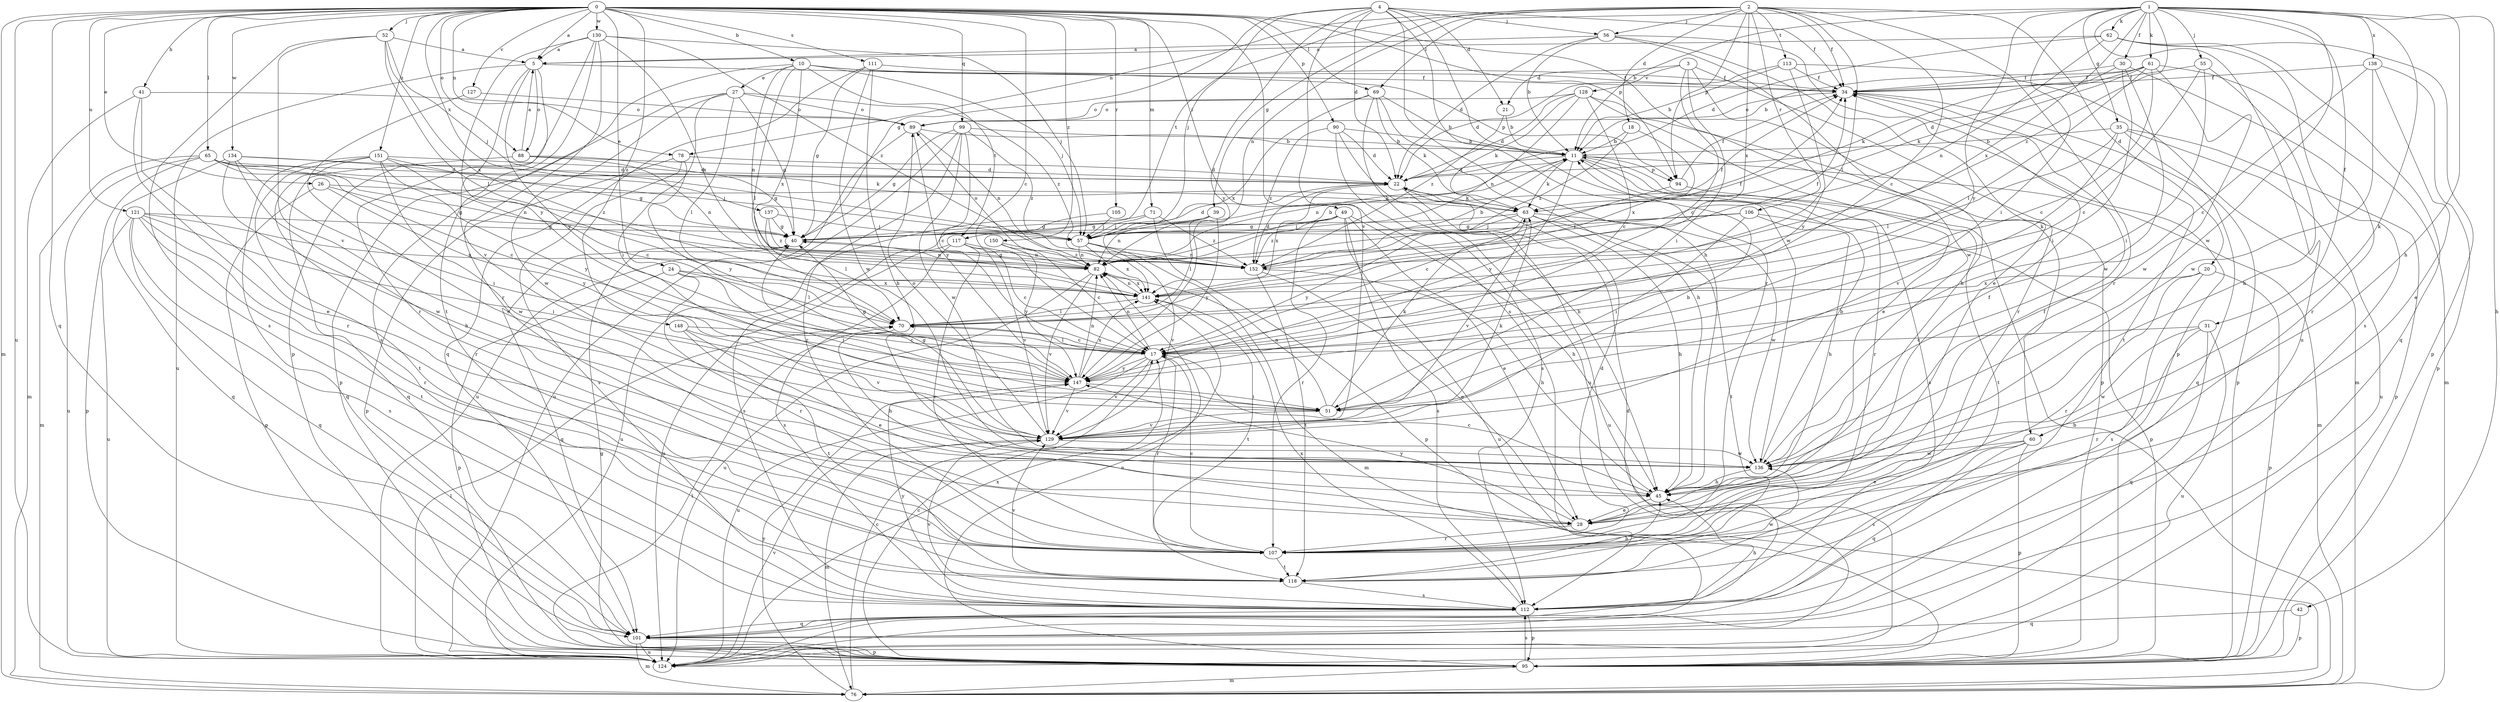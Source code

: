 strict digraph  {
0;
1;
2;
3;
4;
5;
10;
11;
17;
18;
20;
21;
22;
24;
26;
27;
28;
30;
31;
34;
35;
39;
40;
41;
42;
45;
49;
51;
52;
55;
56;
57;
60;
61;
62;
63;
65;
69;
70;
71;
76;
78;
82;
88;
89;
90;
94;
95;
99;
101;
105;
106;
107;
111;
112;
113;
117;
118;
121;
124;
127;
128;
129;
130;
134;
136;
137;
138;
141;
147;
148;
150;
151;
152;
0 -> 5  [label=a];
0 -> 10  [label=b];
0 -> 17  [label=c];
0 -> 24  [label=e];
0 -> 26  [label=e];
0 -> 41  [label=h];
0 -> 49  [label=i];
0 -> 52  [label=j];
0 -> 60  [label=k];
0 -> 65  [label=l];
0 -> 69  [label=l];
0 -> 71  [label=m];
0 -> 76  [label=m];
0 -> 78  [label=n];
0 -> 88  [label=o];
0 -> 90  [label=p];
0 -> 94  [label=p];
0 -> 99  [label=q];
0 -> 101  [label=q];
0 -> 105  [label=r];
0 -> 111  [label=s];
0 -> 112  [label=s];
0 -> 121  [label=u];
0 -> 124  [label=u];
0 -> 127  [label=v];
0 -> 130  [label=w];
0 -> 134  [label=w];
0 -> 137  [label=x];
0 -> 148  [label=z];
0 -> 150  [label=z];
0 -> 151  [label=z];
1 -> 11  [label=b];
1 -> 30  [label=f];
1 -> 31  [label=f];
1 -> 35  [label=g];
1 -> 42  [label=h];
1 -> 45  [label=h];
1 -> 51  [label=i];
1 -> 55  [label=j];
1 -> 60  [label=k];
1 -> 61  [label=k];
1 -> 62  [label=k];
1 -> 69  [label=l];
1 -> 124  [label=u];
1 -> 136  [label=w];
1 -> 138  [label=x];
1 -> 141  [label=x];
1 -> 147  [label=y];
1 -> 152  [label=z];
2 -> 17  [label=c];
2 -> 18  [label=d];
2 -> 20  [label=d];
2 -> 34  [label=f];
2 -> 39  [label=g];
2 -> 56  [label=j];
2 -> 70  [label=l];
2 -> 78  [label=n];
2 -> 82  [label=n];
2 -> 94  [label=p];
2 -> 106  [label=r];
2 -> 107  [label=r];
2 -> 113  [label=t];
2 -> 117  [label=t];
2 -> 141  [label=x];
3 -> 17  [label=c];
3 -> 21  [label=d];
3 -> 45  [label=h];
3 -> 51  [label=i];
3 -> 107  [label=r];
3 -> 128  [label=v];
4 -> 21  [label=d];
4 -> 22  [label=d];
4 -> 34  [label=f];
4 -> 40  [label=g];
4 -> 45  [label=h];
4 -> 56  [label=j];
4 -> 57  [label=j];
4 -> 107  [label=r];
4 -> 129  [label=v];
4 -> 136  [label=w];
4 -> 147  [label=y];
5 -> 34  [label=f];
5 -> 88  [label=o];
5 -> 107  [label=r];
5 -> 124  [label=u];
5 -> 129  [label=v];
5 -> 147  [label=y];
10 -> 27  [label=e];
10 -> 34  [label=f];
10 -> 57  [label=j];
10 -> 70  [label=l];
10 -> 82  [label=n];
10 -> 94  [label=p];
10 -> 112  [label=s];
10 -> 117  [label=t];
10 -> 141  [label=x];
11 -> 22  [label=d];
11 -> 63  [label=k];
11 -> 76  [label=m];
11 -> 82  [label=n];
11 -> 94  [label=p];
11 -> 107  [label=r];
11 -> 112  [label=s];
11 -> 147  [label=y];
17 -> 70  [label=l];
17 -> 82  [label=n];
17 -> 107  [label=r];
17 -> 124  [label=u];
17 -> 129  [label=v];
17 -> 147  [label=y];
18 -> 11  [label=b];
18 -> 141  [label=x];
18 -> 152  [label=z];
20 -> 95  [label=p];
20 -> 107  [label=r];
20 -> 112  [label=s];
20 -> 141  [label=x];
21 -> 11  [label=b];
21 -> 152  [label=z];
22 -> 63  [label=k];
22 -> 124  [label=u];
22 -> 141  [label=x];
24 -> 51  [label=i];
24 -> 70  [label=l];
24 -> 95  [label=p];
24 -> 107  [label=r];
24 -> 141  [label=x];
26 -> 40  [label=g];
26 -> 63  [label=k];
26 -> 95  [label=p];
26 -> 147  [label=y];
27 -> 40  [label=g];
27 -> 51  [label=i];
27 -> 70  [label=l];
27 -> 89  [label=o];
27 -> 95  [label=p];
27 -> 136  [label=w];
27 -> 152  [label=z];
28 -> 34  [label=f];
28 -> 107  [label=r];
28 -> 147  [label=y];
30 -> 34  [label=f];
30 -> 51  [label=i];
30 -> 63  [label=k];
30 -> 107  [label=r];
30 -> 136  [label=w];
31 -> 17  [label=c];
31 -> 101  [label=q];
31 -> 107  [label=r];
31 -> 124  [label=u];
31 -> 136  [label=w];
34 -> 89  [label=o];
34 -> 95  [label=p];
34 -> 118  [label=t];
35 -> 11  [label=b];
35 -> 70  [label=l];
35 -> 95  [label=p];
35 -> 101  [label=q];
35 -> 124  [label=u];
35 -> 129  [label=v];
39 -> 40  [label=g];
39 -> 70  [label=l];
39 -> 82  [label=n];
39 -> 147  [label=y];
40 -> 82  [label=n];
40 -> 101  [label=q];
41 -> 28  [label=e];
41 -> 76  [label=m];
41 -> 89  [label=o];
41 -> 107  [label=r];
42 -> 95  [label=p];
42 -> 101  [label=q];
45 -> 17  [label=c];
45 -> 28  [label=e];
45 -> 34  [label=f];
49 -> 28  [label=e];
49 -> 40  [label=g];
49 -> 45  [label=h];
49 -> 57  [label=j];
49 -> 107  [label=r];
49 -> 112  [label=s];
49 -> 124  [label=u];
49 -> 152  [label=z];
51 -> 63  [label=k];
51 -> 82  [label=n];
51 -> 129  [label=v];
52 -> 5  [label=a];
52 -> 57  [label=j];
52 -> 70  [label=l];
52 -> 112  [label=s];
52 -> 129  [label=v];
52 -> 141  [label=x];
55 -> 17  [label=c];
55 -> 34  [label=f];
55 -> 45  [label=h];
55 -> 51  [label=i];
56 -> 5  [label=a];
56 -> 11  [label=b];
56 -> 22  [label=d];
56 -> 28  [label=e];
56 -> 95  [label=p];
56 -> 136  [label=w];
57 -> 22  [label=d];
57 -> 34  [label=f];
57 -> 76  [label=m];
57 -> 82  [label=n];
57 -> 129  [label=v];
57 -> 141  [label=x];
57 -> 152  [label=z];
60 -> 28  [label=e];
60 -> 95  [label=p];
60 -> 101  [label=q];
60 -> 112  [label=s];
60 -> 136  [label=w];
61 -> 11  [label=b];
61 -> 17  [label=c];
61 -> 22  [label=d];
61 -> 34  [label=f];
61 -> 63  [label=k];
61 -> 70  [label=l];
61 -> 76  [label=m];
61 -> 136  [label=w];
62 -> 5  [label=a];
62 -> 22  [label=d];
62 -> 82  [label=n];
62 -> 95  [label=p];
62 -> 101  [label=q];
62 -> 112  [label=s];
63 -> 40  [label=g];
63 -> 45  [label=h];
63 -> 57  [label=j];
63 -> 118  [label=t];
63 -> 129  [label=v];
63 -> 136  [label=w];
63 -> 147  [label=y];
65 -> 17  [label=c];
65 -> 22  [label=d];
65 -> 57  [label=j];
65 -> 76  [label=m];
65 -> 82  [label=n];
65 -> 95  [label=p];
65 -> 124  [label=u];
65 -> 152  [label=z];
69 -> 11  [label=b];
69 -> 45  [label=h];
69 -> 63  [label=k];
69 -> 89  [label=o];
69 -> 124  [label=u];
69 -> 141  [label=x];
70 -> 17  [label=c];
70 -> 45  [label=h];
71 -> 57  [label=j];
71 -> 95  [label=p];
71 -> 124  [label=u];
71 -> 152  [label=z];
76 -> 11  [label=b];
76 -> 17  [label=c];
76 -> 147  [label=y];
78 -> 22  [label=d];
78 -> 95  [label=p];
78 -> 112  [label=s];
78 -> 147  [label=y];
82 -> 11  [label=b];
82 -> 34  [label=f];
82 -> 40  [label=g];
82 -> 89  [label=o];
82 -> 124  [label=u];
82 -> 129  [label=v];
82 -> 141  [label=x];
88 -> 5  [label=a];
88 -> 22  [label=d];
88 -> 40  [label=g];
88 -> 82  [label=n];
88 -> 101  [label=q];
89 -> 11  [label=b];
89 -> 82  [label=n];
89 -> 124  [label=u];
89 -> 147  [label=y];
90 -> 11  [label=b];
90 -> 22  [label=d];
90 -> 45  [label=h];
90 -> 112  [label=s];
90 -> 152  [label=z];
94 -> 17  [label=c];
94 -> 34  [label=f];
94 -> 118  [label=t];
95 -> 17  [label=c];
95 -> 40  [label=g];
95 -> 70  [label=l];
95 -> 76  [label=m];
95 -> 82  [label=n];
95 -> 112  [label=s];
99 -> 11  [label=b];
99 -> 17  [label=c];
99 -> 40  [label=g];
99 -> 107  [label=r];
99 -> 124  [label=u];
99 -> 136  [label=w];
99 -> 152  [label=z];
101 -> 22  [label=d];
101 -> 76  [label=m];
101 -> 95  [label=p];
101 -> 124  [label=u];
105 -> 57  [label=j];
105 -> 112  [label=s];
106 -> 40  [label=g];
106 -> 45  [label=h];
106 -> 51  [label=i];
106 -> 57  [label=j];
106 -> 95  [label=p];
107 -> 17  [label=c];
107 -> 22  [label=d];
107 -> 118  [label=t];
111 -> 34  [label=f];
111 -> 40  [label=g];
111 -> 45  [label=h];
111 -> 101  [label=q];
111 -> 136  [label=w];
112 -> 45  [label=h];
112 -> 95  [label=p];
112 -> 101  [label=q];
112 -> 129  [label=v];
112 -> 141  [label=x];
112 -> 147  [label=y];
113 -> 11  [label=b];
113 -> 22  [label=d];
113 -> 34  [label=f];
113 -> 76  [label=m];
113 -> 147  [label=y];
117 -> 17  [label=c];
117 -> 82  [label=n];
117 -> 107  [label=r];
117 -> 112  [label=s];
117 -> 124  [label=u];
117 -> 129  [label=v];
118 -> 45  [label=h];
118 -> 112  [label=s];
118 -> 129  [label=v];
118 -> 136  [label=w];
121 -> 40  [label=g];
121 -> 51  [label=i];
121 -> 101  [label=q];
121 -> 107  [label=r];
121 -> 112  [label=s];
121 -> 118  [label=t];
121 -> 124  [label=u];
121 -> 141  [label=x];
124 -> 70  [label=l];
124 -> 129  [label=v];
124 -> 141  [label=x];
127 -> 28  [label=e];
127 -> 89  [label=o];
128 -> 17  [label=c];
128 -> 22  [label=d];
128 -> 28  [label=e];
128 -> 63  [label=k];
128 -> 82  [label=n];
128 -> 89  [label=o];
128 -> 95  [label=p];
129 -> 11  [label=b];
129 -> 40  [label=g];
129 -> 63  [label=k];
129 -> 76  [label=m];
129 -> 89  [label=o];
129 -> 136  [label=w];
130 -> 5  [label=a];
130 -> 57  [label=j];
130 -> 95  [label=p];
130 -> 107  [label=r];
130 -> 118  [label=t];
130 -> 141  [label=x];
130 -> 147  [label=y];
130 -> 152  [label=z];
134 -> 22  [label=d];
134 -> 45  [label=h];
134 -> 51  [label=i];
134 -> 63  [label=k];
134 -> 101  [label=q];
134 -> 136  [label=w];
136 -> 11  [label=b];
136 -> 45  [label=h];
137 -> 40  [label=g];
137 -> 57  [label=j];
137 -> 70  [label=l];
137 -> 152  [label=z];
138 -> 17  [label=c];
138 -> 28  [label=e];
138 -> 34  [label=f];
138 -> 95  [label=p];
138 -> 136  [label=w];
141 -> 70  [label=l];
141 -> 82  [label=n];
141 -> 118  [label=t];
147 -> 40  [label=g];
147 -> 51  [label=i];
147 -> 82  [label=n];
147 -> 129  [label=v];
147 -> 141  [label=x];
148 -> 17  [label=c];
148 -> 28  [label=e];
148 -> 118  [label=t];
148 -> 129  [label=v];
150 -> 17  [label=c];
150 -> 147  [label=y];
150 -> 152  [label=z];
151 -> 17  [label=c];
151 -> 22  [label=d];
151 -> 40  [label=g];
151 -> 101  [label=q];
151 -> 107  [label=r];
151 -> 118  [label=t];
151 -> 136  [label=w];
151 -> 147  [label=y];
152 -> 11  [label=b];
152 -> 22  [label=d];
152 -> 28  [label=e];
152 -> 34  [label=f];
152 -> 45  [label=h];
152 -> 118  [label=t];
}
